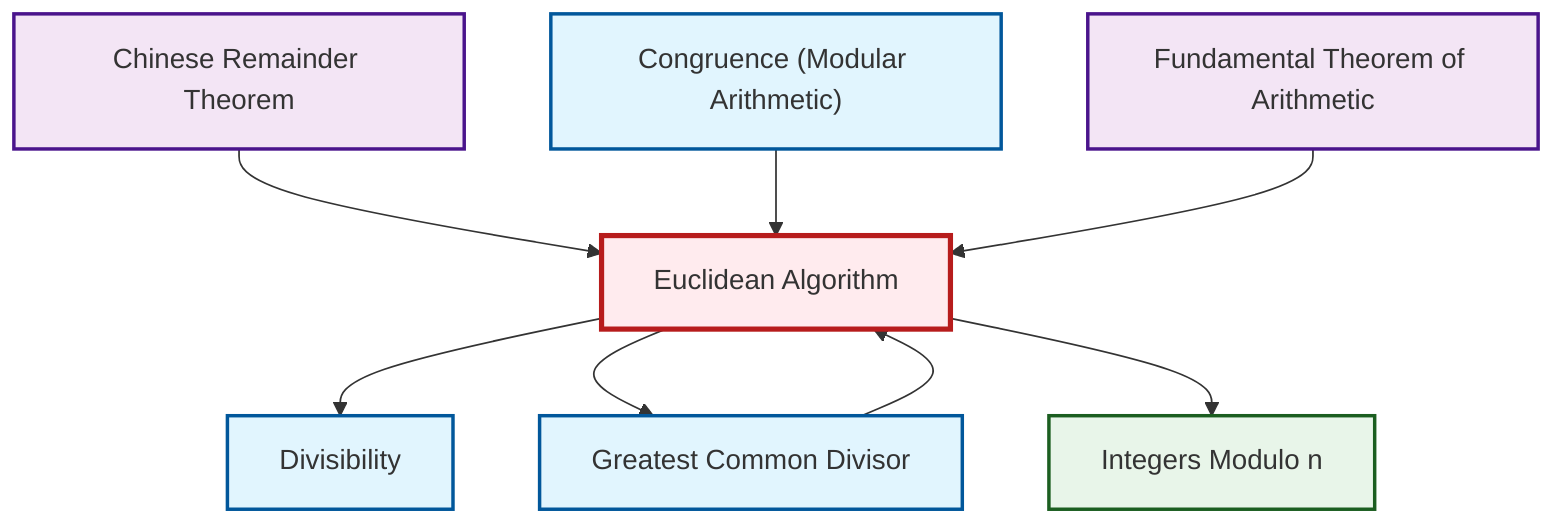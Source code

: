 graph TD
    classDef definition fill:#e1f5fe,stroke:#01579b,stroke-width:2px
    classDef theorem fill:#f3e5f5,stroke:#4a148c,stroke-width:2px
    classDef axiom fill:#fff3e0,stroke:#e65100,stroke-width:2px
    classDef example fill:#e8f5e9,stroke:#1b5e20,stroke-width:2px
    classDef current fill:#ffebee,stroke:#b71c1c,stroke-width:3px
    thm-euclidean-algorithm["Euclidean Algorithm"]:::theorem
    ex-quotient-integers-mod-n["Integers Modulo n"]:::example
    def-gcd["Greatest Common Divisor"]:::definition
    thm-fundamental-arithmetic["Fundamental Theorem of Arithmetic"]:::theorem
    def-congruence["Congruence (Modular Arithmetic)"]:::definition
    def-divisibility["Divisibility"]:::definition
    thm-chinese-remainder["Chinese Remainder Theorem"]:::theorem
    thm-chinese-remainder --> thm-euclidean-algorithm
    thm-euclidean-algorithm --> def-divisibility
    def-congruence --> thm-euclidean-algorithm
    def-gcd --> thm-euclidean-algorithm
    thm-fundamental-arithmetic --> thm-euclidean-algorithm
    thm-euclidean-algorithm --> def-gcd
    thm-euclidean-algorithm --> ex-quotient-integers-mod-n
    class thm-euclidean-algorithm current